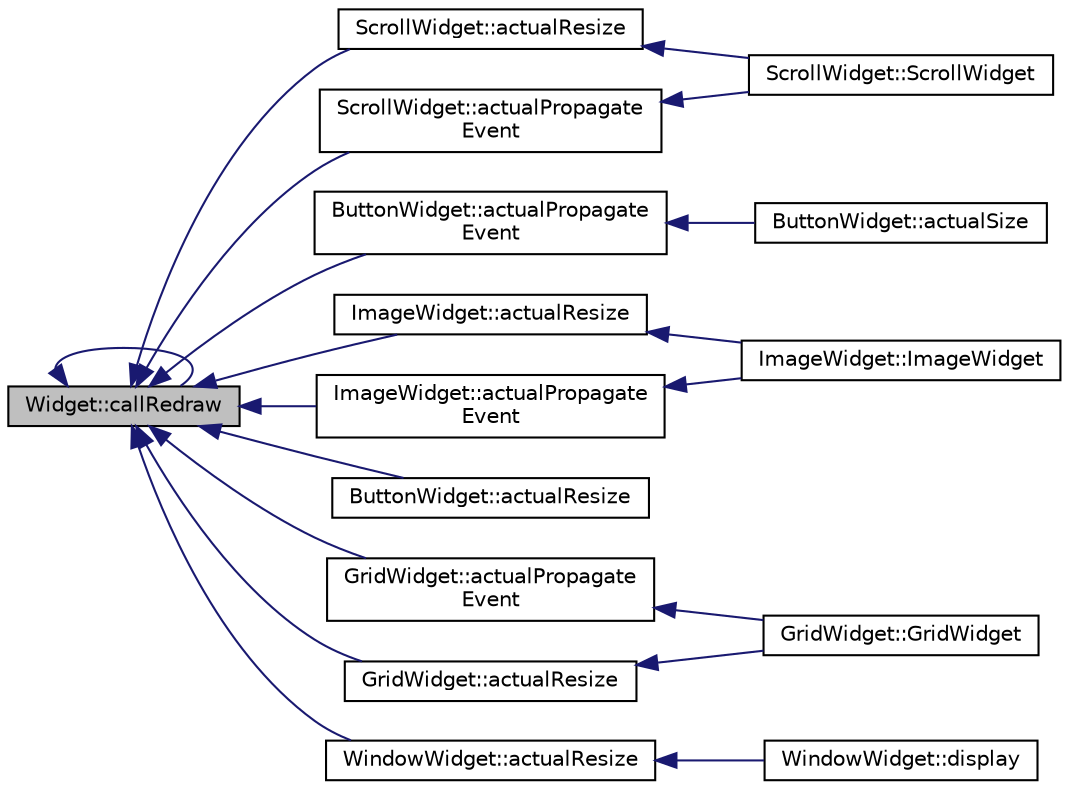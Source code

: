 digraph "Widget::callRedraw"
{
 // INTERACTIVE_SVG=YES
  edge [fontname="Helvetica",fontsize="10",labelfontname="Helvetica",labelfontsize="10"];
  node [fontname="Helvetica",fontsize="10",shape=record];
  rankdir="LR";
  Node128 [label="Widget::callRedraw",height=0.2,width=0.4,color="black", fillcolor="grey75", style="filled", fontcolor="black"];
  Node128 -> Node129 [dir="back",color="midnightblue",fontsize="10",style="solid",fontname="Helvetica"];
  Node129 [label="ScrollWidget::actualPropagate\lEvent",height=0.2,width=0.4,color="black", fillcolor="white", style="filled",URL="$class_scroll_widget.html#a19b22edd7d9f565af142e801a5960530"];
  Node129 -> Node130 [dir="back",color="midnightblue",fontsize="10",style="solid",fontname="Helvetica"];
  Node130 [label="ScrollWidget::ScrollWidget",height=0.2,width=0.4,color="black", fillcolor="white", style="filled",URL="$class_scroll_widget.html#a8cd1d59b24aff85a353e86e24425e94d"];
  Node128 -> Node131 [dir="back",color="midnightblue",fontsize="10",style="solid",fontname="Helvetica"];
  Node131 [label="ButtonWidget::actualPropagate\lEvent",height=0.2,width=0.4,color="black", fillcolor="white", style="filled",URL="$class_button_widget.html#aae069846bf4c475a475a47daf4178f3d"];
  Node131 -> Node132 [dir="back",color="midnightblue",fontsize="10",style="solid",fontname="Helvetica"];
  Node132 [label="ButtonWidget::actualSize",height=0.2,width=0.4,color="black", fillcolor="white", style="filled",URL="$class_button_widget.html#a050618b949448e783b589ddd4ccfedf0"];
  Node128 -> Node133 [dir="back",color="midnightblue",fontsize="10",style="solid",fontname="Helvetica"];
  Node133 [label="ImageWidget::actualPropagate\lEvent",height=0.2,width=0.4,color="black", fillcolor="white", style="filled",URL="$class_image_widget.html#a08c72c6888bf10e0941443ea67c72498"];
  Node133 -> Node134 [dir="back",color="midnightblue",fontsize="10",style="solid",fontname="Helvetica"];
  Node134 [label="ImageWidget::ImageWidget",height=0.2,width=0.4,color="black", fillcolor="white", style="filled",URL="$class_image_widget.html#a0691c9bec182528fb06d42d21bc859fe"];
  Node128 -> Node135 [dir="back",color="midnightblue",fontsize="10",style="solid",fontname="Helvetica"];
  Node135 [label="GridWidget::actualPropagate\lEvent",height=0.2,width=0.4,color="black", fillcolor="white", style="filled",URL="$class_grid_widget.html#a9c57f1ca2311d3caa936a481fa7fbef0"];
  Node135 -> Node136 [dir="back",color="midnightblue",fontsize="10",style="solid",fontname="Helvetica"];
  Node136 [label="GridWidget::GridWidget",height=0.2,width=0.4,color="black", fillcolor="white", style="filled",URL="$class_grid_widget.html#ae03af738f5dddd2e8ea1b08b2de4ee8b"];
  Node128 -> Node137 [dir="back",color="midnightblue",fontsize="10",style="solid",fontname="Helvetica"];
  Node137 [label="ScrollWidget::actualResize",height=0.2,width=0.4,color="black", fillcolor="white", style="filled",URL="$class_scroll_widget.html#a4ede9d7a9f850f367b39173bb2519bd6"];
  Node137 -> Node130 [dir="back",color="midnightblue",fontsize="10",style="solid",fontname="Helvetica"];
  Node128 -> Node138 [dir="back",color="midnightblue",fontsize="10",style="solid",fontname="Helvetica"];
  Node138 [label="ButtonWidget::actualResize",height=0.2,width=0.4,color="black", fillcolor="white", style="filled",URL="$class_button_widget.html#a66e8bfd9bc9a56b3a7cb2a8efc38347e"];
  Node128 -> Node139 [dir="back",color="midnightblue",fontsize="10",style="solid",fontname="Helvetica"];
  Node139 [label="ImageWidget::actualResize",height=0.2,width=0.4,color="black", fillcolor="white", style="filled",URL="$class_image_widget.html#a3b5f1a6cf3f2fcde08f50f0b91eaff70"];
  Node139 -> Node134 [dir="back",color="midnightblue",fontsize="10",style="solid",fontname="Helvetica"];
  Node128 -> Node140 [dir="back",color="midnightblue",fontsize="10",style="solid",fontname="Helvetica"];
  Node140 [label="WindowWidget::actualResize",height=0.2,width=0.4,color="black", fillcolor="white", style="filled",URL="$class_window_widget.html#a89a68a5d4dc9fd5da10ac75c1121a453"];
  Node140 -> Node141 [dir="back",color="midnightblue",fontsize="10",style="solid",fontname="Helvetica"];
  Node141 [label="WindowWidget::display",height=0.2,width=0.4,color="black", fillcolor="white", style="filled",URL="$class_window_widget.html#aaeb6c16306f82469d443182594a8ef8e"];
  Node128 -> Node142 [dir="back",color="midnightblue",fontsize="10",style="solid",fontname="Helvetica"];
  Node142 [label="GridWidget::actualResize",height=0.2,width=0.4,color="black", fillcolor="white", style="filled",URL="$class_grid_widget.html#a640c641444f6a5dae5a66af01d036777"];
  Node142 -> Node136 [dir="back",color="midnightblue",fontsize="10",style="solid",fontname="Helvetica"];
  Node128 -> Node128 [dir="back",color="midnightblue",fontsize="10",style="solid",fontname="Helvetica"];
}
